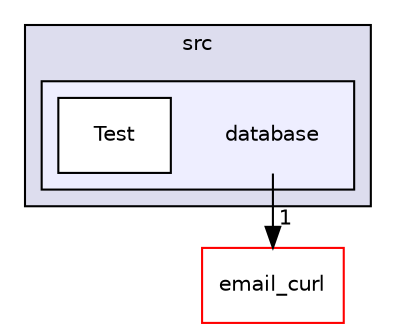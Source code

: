 digraph "E:/Glasgow Course Works/Realtime Embeded Programming/Project files/CourseProject/Attendance-recording-system/src/database" {
  compound=true
  node [ fontsize="10", fontname="Helvetica"];
  edge [ labelfontsize="10", labelfontname="Helvetica"];
  subgraph clusterdir_5efe15e50f941378dbaefc0e60bb55bf {
    graph [ bgcolor="#ddddee", pencolor="black", label="src" fontname="Helvetica", fontsize="10", URL="dir_5efe15e50f941378dbaefc0e60bb55bf.html"]
  subgraph clusterdir_59761aae5c38257df89346c8991fc1e2 {
    graph [ bgcolor="#eeeeff", pencolor="black", label="" URL="dir_59761aae5c38257df89346c8991fc1e2.html"];
    dir_59761aae5c38257df89346c8991fc1e2 [shape=plaintext label="database"];
    dir_377f8e4cbbe9c2d6e81a7e10404bf092 [shape=box label="Test" color="black" fillcolor="white" style="filled" URL="dir_377f8e4cbbe9c2d6e81a7e10404bf092.html"];
  }
  }
  dir_180249faa8f80232629226df367626a4 [shape=box label="email_curl" fillcolor="white" style="filled" color="red" URL="dir_180249faa8f80232629226df367626a4.html"];
  dir_59761aae5c38257df89346c8991fc1e2->dir_180249faa8f80232629226df367626a4 [headlabel="1", labeldistance=1.5 headhref="dir_000009_000011.html"];
}
